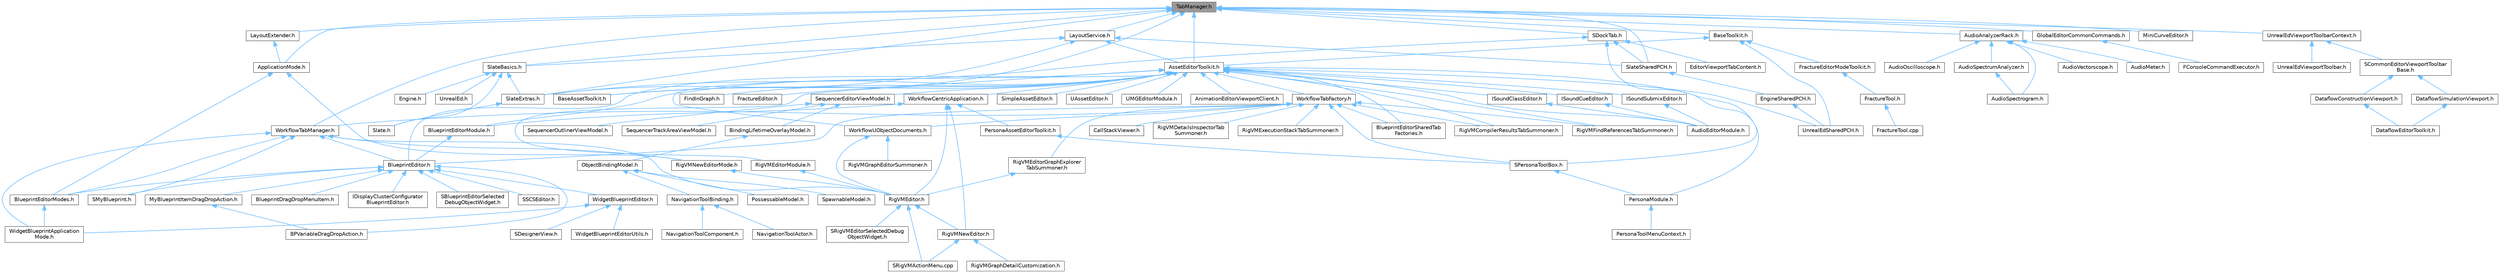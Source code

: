 digraph "TabManager.h"
{
 // INTERACTIVE_SVG=YES
 // LATEX_PDF_SIZE
  bgcolor="transparent";
  edge [fontname=Helvetica,fontsize=10,labelfontname=Helvetica,labelfontsize=10];
  node [fontname=Helvetica,fontsize=10,shape=box,height=0.2,width=0.4];
  Node1 [id="Node000001",label="TabManager.h",height=0.2,width=0.4,color="gray40", fillcolor="grey60", style="filled", fontcolor="black",tooltip=" "];
  Node1 -> Node2 [id="edge1_Node000001_Node000002",dir="back",color="steelblue1",style="solid",tooltip=" "];
  Node2 [id="Node000002",label="ApplicationMode.h",height=0.2,width=0.4,color="grey40", fillcolor="white", style="filled",URL="$df/d11/ApplicationMode_8h.html",tooltip=" "];
  Node2 -> Node3 [id="edge2_Node000002_Node000003",dir="back",color="steelblue1",style="solid",tooltip=" "];
  Node3 [id="Node000003",label="BlueprintEditorModes.h",height=0.2,width=0.4,color="grey40", fillcolor="white", style="filled",URL="$d9/d70/BlueprintEditorModes_8h.html",tooltip=" "];
  Node3 -> Node4 [id="edge3_Node000003_Node000004",dir="back",color="steelblue1",style="solid",tooltip=" "];
  Node4 [id="Node000004",label="WidgetBlueprintApplication\lMode.h",height=0.2,width=0.4,color="grey40", fillcolor="white", style="filled",URL="$d3/d40/WidgetBlueprintApplicationMode_8h.html",tooltip=" "];
  Node2 -> Node5 [id="edge4_Node000002_Node000005",dir="back",color="steelblue1",style="solid",tooltip=" "];
  Node5 [id="Node000005",label="RigVMNewEditorMode.h",height=0.2,width=0.4,color="grey40", fillcolor="white", style="filled",URL="$de/d0a/RigVMNewEditorMode_8h.html",tooltip=" "];
  Node5 -> Node6 [id="edge5_Node000005_Node000006",dir="back",color="steelblue1",style="solid",tooltip=" "];
  Node6 [id="Node000006",label="RigVMEditor.h",height=0.2,width=0.4,color="grey40", fillcolor="white", style="filled",URL="$d3/d13/RigVMEditor_8h.html",tooltip=" "];
  Node6 -> Node7 [id="edge6_Node000006_Node000007",dir="back",color="steelblue1",style="solid",tooltip=" "];
  Node7 [id="Node000007",label="RigVMNewEditor.h",height=0.2,width=0.4,color="grey40", fillcolor="white", style="filled",URL="$df/dd1/RigVMNewEditor_8h.html",tooltip=" "];
  Node7 -> Node8 [id="edge7_Node000007_Node000008",dir="back",color="steelblue1",style="solid",tooltip=" "];
  Node8 [id="Node000008",label="RigVMGraphDetailCustomization.h",height=0.2,width=0.4,color="grey40", fillcolor="white", style="filled",URL="$da/d8c/RigVMGraphDetailCustomization_8h.html",tooltip=" "];
  Node7 -> Node9 [id="edge8_Node000007_Node000009",dir="back",color="steelblue1",style="solid",tooltip=" "];
  Node9 [id="Node000009",label="SRigVMActionMenu.cpp",height=0.2,width=0.4,color="grey40", fillcolor="white", style="filled",URL="$dc/d4c/SRigVMActionMenu_8cpp.html",tooltip=" "];
  Node6 -> Node9 [id="edge9_Node000006_Node000009",dir="back",color="steelblue1",style="solid",tooltip=" "];
  Node6 -> Node10 [id="edge10_Node000006_Node000010",dir="back",color="steelblue1",style="solid",tooltip=" "];
  Node10 [id="Node000010",label="SRigVMEditorSelectedDebug\lObjectWidget.h",height=0.2,width=0.4,color="grey40", fillcolor="white", style="filled",URL="$d9/dcd/SRigVMEditorSelectedDebugObjectWidget_8h.html",tooltip=" "];
  Node1 -> Node11 [id="edge11_Node000001_Node000011",dir="back",color="steelblue1",style="solid",tooltip=" "];
  Node11 [id="Node000011",label="AssetEditorToolkit.h",height=0.2,width=0.4,color="grey40", fillcolor="white", style="filled",URL="$d9/d8b/AssetEditorToolkit_8h.html",tooltip=" "];
  Node11 -> Node12 [id="edge12_Node000011_Node000012",dir="back",color="steelblue1",style="solid",tooltip=" "];
  Node12 [id="Node000012",label="AnimationEditorViewportClient.h",height=0.2,width=0.4,color="grey40", fillcolor="white", style="filled",URL="$d1/d45/AnimationEditorViewportClient_8h.html",tooltip=" "];
  Node11 -> Node13 [id="edge13_Node000011_Node000013",dir="back",color="steelblue1",style="solid",tooltip=" "];
  Node13 [id="Node000013",label="AudioEditorModule.h",height=0.2,width=0.4,color="grey40", fillcolor="white", style="filled",URL="$d4/d28/AudioEditorModule_8h.html",tooltip=" "];
  Node11 -> Node14 [id="edge14_Node000011_Node000014",dir="back",color="steelblue1",style="solid",tooltip=" "];
  Node14 [id="Node000014",label="BaseAssetToolkit.h",height=0.2,width=0.4,color="grey40", fillcolor="white", style="filled",URL="$d4/d85/BaseAssetToolkit_8h.html",tooltip=" "];
  Node11 -> Node15 [id="edge15_Node000011_Node000015",dir="back",color="steelblue1",style="solid",tooltip=" "];
  Node15 [id="Node000015",label="BlueprintEditor.h",height=0.2,width=0.4,color="grey40", fillcolor="white", style="filled",URL="$df/d7d/BlueprintEditor_8h.html",tooltip=" "];
  Node15 -> Node16 [id="edge16_Node000015_Node000016",dir="back",color="steelblue1",style="solid",tooltip=" "];
  Node16 [id="Node000016",label="BPVariableDragDropAction.h",height=0.2,width=0.4,color="grey40", fillcolor="white", style="filled",URL="$dd/d23/BPVariableDragDropAction_8h.html",tooltip=" "];
  Node15 -> Node17 [id="edge17_Node000015_Node000017",dir="back",color="steelblue1",style="solid",tooltip=" "];
  Node17 [id="Node000017",label="BlueprintDragDropMenuItem.h",height=0.2,width=0.4,color="grey40", fillcolor="white", style="filled",URL="$dc/deb/BlueprintDragDropMenuItem_8h.html",tooltip=" "];
  Node15 -> Node3 [id="edge18_Node000015_Node000003",dir="back",color="steelblue1",style="solid",tooltip=" "];
  Node15 -> Node18 [id="edge19_Node000015_Node000018",dir="back",color="steelblue1",style="solid",tooltip=" "];
  Node18 [id="Node000018",label="IDisplayClusterConfigurator\lBlueprintEditor.h",height=0.2,width=0.4,color="grey40", fillcolor="white", style="filled",URL="$dd/d4b/IDisplayClusterConfiguratorBlueprintEditor_8h.html",tooltip=" "];
  Node15 -> Node19 [id="edge20_Node000015_Node000019",dir="back",color="steelblue1",style="solid",tooltip=" "];
  Node19 [id="Node000019",label="MyBlueprintItemDragDropAction.h",height=0.2,width=0.4,color="grey40", fillcolor="white", style="filled",URL="$da/d11/MyBlueprintItemDragDropAction_8h.html",tooltip=" "];
  Node19 -> Node16 [id="edge21_Node000019_Node000016",dir="back",color="steelblue1",style="solid",tooltip=" "];
  Node15 -> Node20 [id="edge22_Node000015_Node000020",dir="back",color="steelblue1",style="solid",tooltip=" "];
  Node20 [id="Node000020",label="SBlueprintEditorSelected\lDebugObjectWidget.h",height=0.2,width=0.4,color="grey40", fillcolor="white", style="filled",URL="$de/d6c/SBlueprintEditorSelectedDebugObjectWidget_8h.html",tooltip=" "];
  Node15 -> Node21 [id="edge23_Node000015_Node000021",dir="back",color="steelblue1",style="solid",tooltip=" "];
  Node21 [id="Node000021",label="SMyBlueprint.h",height=0.2,width=0.4,color="grey40", fillcolor="white", style="filled",URL="$d3/d34/SMyBlueprint_8h.html",tooltip=" "];
  Node15 -> Node22 [id="edge24_Node000015_Node000022",dir="back",color="steelblue1",style="solid",tooltip=" "];
  Node22 [id="Node000022",label="SSCSEditor.h",height=0.2,width=0.4,color="grey40", fillcolor="white", style="filled",URL="$d0/d2e/SSCSEditor_8h.html",tooltip=" "];
  Node15 -> Node23 [id="edge25_Node000015_Node000023",dir="back",color="steelblue1",style="solid",tooltip=" "];
  Node23 [id="Node000023",label="WidgetBlueprintEditor.h",height=0.2,width=0.4,color="grey40", fillcolor="white", style="filled",URL="$d6/d04/WidgetBlueprintEditor_8h.html",tooltip=" "];
  Node23 -> Node24 [id="edge26_Node000023_Node000024",dir="back",color="steelblue1",style="solid",tooltip=" "];
  Node24 [id="Node000024",label="SDesignerView.h",height=0.2,width=0.4,color="grey40", fillcolor="white", style="filled",URL="$d2/d14/SDesignerView_8h.html",tooltip=" "];
  Node23 -> Node4 [id="edge27_Node000023_Node000004",dir="back",color="steelblue1",style="solid",tooltip=" "];
  Node23 -> Node25 [id="edge28_Node000023_Node000025",dir="back",color="steelblue1",style="solid",tooltip=" "];
  Node25 [id="Node000025",label="WidgetBlueprintEditorUtils.h",height=0.2,width=0.4,color="grey40", fillcolor="white", style="filled",URL="$d9/df7/WidgetBlueprintEditorUtils_8h.html",tooltip=" "];
  Node11 -> Node26 [id="edge29_Node000011_Node000026",dir="back",color="steelblue1",style="solid",tooltip=" "];
  Node26 [id="Node000026",label="BlueprintEditorModule.h",height=0.2,width=0.4,color="grey40", fillcolor="white", style="filled",URL="$df/d39/BlueprintEditorModule_8h.html",tooltip=" "];
  Node26 -> Node15 [id="edge30_Node000026_Node000015",dir="back",color="steelblue1",style="solid",tooltip=" "];
  Node11 -> Node27 [id="edge31_Node000011_Node000027",dir="back",color="steelblue1",style="solid",tooltip=" "];
  Node27 [id="Node000027",label="BlueprintEditorSharedTab\lFactories.h",height=0.2,width=0.4,color="grey40", fillcolor="white", style="filled",URL="$d3/d15/BlueprintEditorSharedTabFactories_8h.html",tooltip=" "];
  Node11 -> Node28 [id="edge32_Node000011_Node000028",dir="back",color="steelblue1",style="solid",tooltip=" "];
  Node28 [id="Node000028",label="FindInGraph.h",height=0.2,width=0.4,color="grey40", fillcolor="white", style="filled",URL="$de/d36/FindInGraph_8h.html",tooltip=" "];
  Node11 -> Node29 [id="edge33_Node000011_Node000029",dir="back",color="steelblue1",style="solid",tooltip=" "];
  Node29 [id="Node000029",label="FractureEditor.h",height=0.2,width=0.4,color="grey40", fillcolor="white", style="filled",URL="$db/df2/FractureEditor_8h.html",tooltip=" "];
  Node11 -> Node30 [id="edge34_Node000011_Node000030",dir="back",color="steelblue1",style="solid",tooltip=" "];
  Node30 [id="Node000030",label="ISoundClassEditor.h",height=0.2,width=0.4,color="grey40", fillcolor="white", style="filled",URL="$de/db1/ISoundClassEditor_8h.html",tooltip=" "];
  Node30 -> Node13 [id="edge35_Node000030_Node000013",dir="back",color="steelblue1",style="solid",tooltip=" "];
  Node11 -> Node31 [id="edge36_Node000011_Node000031",dir="back",color="steelblue1",style="solid",tooltip=" "];
  Node31 [id="Node000031",label="ISoundCueEditor.h",height=0.2,width=0.4,color="grey40", fillcolor="white", style="filled",URL="$d6/d6a/ISoundCueEditor_8h.html",tooltip=" "];
  Node31 -> Node13 [id="edge37_Node000031_Node000013",dir="back",color="steelblue1",style="solid",tooltip=" "];
  Node11 -> Node32 [id="edge38_Node000011_Node000032",dir="back",color="steelblue1",style="solid",tooltip=" "];
  Node32 [id="Node000032",label="ISoundSubmixEditor.h",height=0.2,width=0.4,color="grey40", fillcolor="white", style="filled",URL="$dd/dca/ISoundSubmixEditor_8h.html",tooltip=" "];
  Node32 -> Node13 [id="edge39_Node000032_Node000013",dir="back",color="steelblue1",style="solid",tooltip=" "];
  Node11 -> Node33 [id="edge40_Node000011_Node000033",dir="back",color="steelblue1",style="solid",tooltip=" "];
  Node33 [id="Node000033",label="PersonaModule.h",height=0.2,width=0.4,color="grey40", fillcolor="white", style="filled",URL="$de/d74/PersonaModule_8h.html",tooltip=" "];
  Node33 -> Node34 [id="edge41_Node000033_Node000034",dir="back",color="steelblue1",style="solid",tooltip=" "];
  Node34 [id="Node000034",label="PersonaToolMenuContext.h",height=0.2,width=0.4,color="grey40", fillcolor="white", style="filled",URL="$d6/d6c/PersonaToolMenuContext_8h.html",tooltip=" "];
  Node11 -> Node35 [id="edge42_Node000011_Node000035",dir="back",color="steelblue1",style="solid",tooltip=" "];
  Node35 [id="Node000035",label="RigVMCompilerResultsTabSummoner.h",height=0.2,width=0.4,color="grey40", fillcolor="white", style="filled",URL="$dd/d05/RigVMCompilerResultsTabSummoner_8h.html",tooltip=" "];
  Node11 -> Node36 [id="edge43_Node000011_Node000036",dir="back",color="steelblue1",style="solid",tooltip=" "];
  Node36 [id="Node000036",label="RigVMEditorModule.h",height=0.2,width=0.4,color="grey40", fillcolor="white", style="filled",URL="$df/d47/RigVMEditorModule_8h.html",tooltip=" "];
  Node36 -> Node6 [id="edge44_Node000036_Node000006",dir="back",color="steelblue1",style="solid",tooltip=" "];
  Node11 -> Node37 [id="edge45_Node000011_Node000037",dir="back",color="steelblue1",style="solid",tooltip=" "];
  Node37 [id="Node000037",label="RigVMFindReferencesTabSummoner.h",height=0.2,width=0.4,color="grey40", fillcolor="white", style="filled",URL="$d5/d7d/RigVMFindReferencesTabSummoner_8h.html",tooltip=" "];
  Node11 -> Node38 [id="edge46_Node000011_Node000038",dir="back",color="steelblue1",style="solid",tooltip=" "];
  Node38 [id="Node000038",label="SequencerEditorViewModel.h",height=0.2,width=0.4,color="grey40", fillcolor="white", style="filled",URL="$da/d57/SequencerEditorViewModel_8h.html",tooltip=" "];
  Node38 -> Node39 [id="edge47_Node000038_Node000039",dir="back",color="steelblue1",style="solid",tooltip=" "];
  Node39 [id="Node000039",label="BindingLifetimeOverlayModel.h",height=0.2,width=0.4,color="grey40", fillcolor="white", style="filled",URL="$d2/d69/BindingLifetimeOverlayModel_8h.html",tooltip=" "];
  Node39 -> Node40 [id="edge48_Node000039_Node000040",dir="back",color="steelblue1",style="solid",tooltip=" "];
  Node40 [id="Node000040",label="ObjectBindingModel.h",height=0.2,width=0.4,color="grey40", fillcolor="white", style="filled",URL="$de/dbc/ObjectBindingModel_8h.html",tooltip=" "];
  Node40 -> Node41 [id="edge49_Node000040_Node000041",dir="back",color="steelblue1",style="solid",tooltip=" "];
  Node41 [id="Node000041",label="NavigationToolBinding.h",height=0.2,width=0.4,color="grey40", fillcolor="white", style="filled",URL="$d0/db5/NavigationToolBinding_8h.html",tooltip=" "];
  Node41 -> Node42 [id="edge50_Node000041_Node000042",dir="back",color="steelblue1",style="solid",tooltip=" "];
  Node42 [id="Node000042",label="NavigationToolActor.h",height=0.2,width=0.4,color="grey40", fillcolor="white", style="filled",URL="$d6/da8/NavigationToolActor_8h.html",tooltip=" "];
  Node41 -> Node43 [id="edge51_Node000041_Node000043",dir="back",color="steelblue1",style="solid",tooltip=" "];
  Node43 [id="Node000043",label="NavigationToolComponent.h",height=0.2,width=0.4,color="grey40", fillcolor="white", style="filled",URL="$d7/dfc/NavigationToolComponent_8h.html",tooltip=" "];
  Node40 -> Node44 [id="edge52_Node000040_Node000044",dir="back",color="steelblue1",style="solid",tooltip=" "];
  Node44 [id="Node000044",label="PossessableModel.h",height=0.2,width=0.4,color="grey40", fillcolor="white", style="filled",URL="$d5/d01/PossessableModel_8h.html",tooltip=" "];
  Node40 -> Node45 [id="edge53_Node000040_Node000045",dir="back",color="steelblue1",style="solid",tooltip=" "];
  Node45 [id="Node000045",label="SpawnableModel.h",height=0.2,width=0.4,color="grey40", fillcolor="white", style="filled",URL="$d0/dd5/SpawnableModel_8h.html",tooltip=" "];
  Node38 -> Node46 [id="edge54_Node000038_Node000046",dir="back",color="steelblue1",style="solid",tooltip=" "];
  Node46 [id="Node000046",label="SequencerOutlinerViewModel.h",height=0.2,width=0.4,color="grey40", fillcolor="white", style="filled",URL="$da/d12/SequencerOutlinerViewModel_8h.html",tooltip=" "];
  Node38 -> Node47 [id="edge55_Node000038_Node000047",dir="back",color="steelblue1",style="solid",tooltip=" "];
  Node47 [id="Node000047",label="SequencerTrackAreaViewModel.h",height=0.2,width=0.4,color="grey40", fillcolor="white", style="filled",URL="$d9/dd2/SequencerTrackAreaViewModel_8h.html",tooltip=" "];
  Node11 -> Node48 [id="edge56_Node000011_Node000048",dir="back",color="steelblue1",style="solid",tooltip=" "];
  Node48 [id="Node000048",label="SimpleAssetEditor.h",height=0.2,width=0.4,color="grey40", fillcolor="white", style="filled",URL="$da/d6e/SimpleAssetEditor_8h.html",tooltip=" "];
  Node11 -> Node49 [id="edge57_Node000011_Node000049",dir="back",color="steelblue1",style="solid",tooltip=" "];
  Node49 [id="Node000049",label="UAssetEditor.h",height=0.2,width=0.4,color="grey40", fillcolor="white", style="filled",URL="$da/dda/UAssetEditor_8h.html",tooltip=" "];
  Node11 -> Node50 [id="edge58_Node000011_Node000050",dir="back",color="steelblue1",style="solid",tooltip=" "];
  Node50 [id="Node000050",label="UMGEditorModule.h",height=0.2,width=0.4,color="grey40", fillcolor="white", style="filled",URL="$db/d6a/UMGEditorModule_8h.html",tooltip=" "];
  Node11 -> Node51 [id="edge59_Node000011_Node000051",dir="back",color="steelblue1",style="solid",tooltip=" "];
  Node51 [id="Node000051",label="UnrealEdSharedPCH.h",height=0.2,width=0.4,color="grey40", fillcolor="white", style="filled",URL="$d1/de6/UnrealEdSharedPCH_8h.html",tooltip=" "];
  Node11 -> Node52 [id="edge60_Node000011_Node000052",dir="back",color="steelblue1",style="solid",tooltip=" "];
  Node52 [id="Node000052",label="WorkflowCentricApplication.h",height=0.2,width=0.4,color="grey40", fillcolor="white", style="filled",URL="$dc/dc7/WorkflowCentricApplication_8h.html",tooltip=" "];
  Node52 -> Node26 [id="edge61_Node000052_Node000026",dir="back",color="steelblue1",style="solid",tooltip=" "];
  Node52 -> Node53 [id="edge62_Node000052_Node000053",dir="back",color="steelblue1",style="solid",tooltip=" "];
  Node53 [id="Node000053",label="PersonaAssetEditorToolkit.h",height=0.2,width=0.4,color="grey40", fillcolor="white", style="filled",URL="$df/db8/PersonaAssetEditorToolkit_8h.html",tooltip=" "];
  Node53 -> Node54 [id="edge63_Node000053_Node000054",dir="back",color="steelblue1",style="solid",tooltip=" "];
  Node54 [id="Node000054",label="SPersonaToolBox.h",height=0.2,width=0.4,color="grey40", fillcolor="white", style="filled",URL="$d3/d1c/SPersonaToolBox_8h.html",tooltip=" "];
  Node54 -> Node33 [id="edge64_Node000054_Node000033",dir="back",color="steelblue1",style="solid",tooltip=" "];
  Node52 -> Node6 [id="edge65_Node000052_Node000006",dir="back",color="steelblue1",style="solid",tooltip=" "];
  Node52 -> Node7 [id="edge66_Node000052_Node000007",dir="back",color="steelblue1",style="solid",tooltip=" "];
  Node11 -> Node55 [id="edge67_Node000011_Node000055",dir="back",color="steelblue1",style="solid",tooltip=" "];
  Node55 [id="Node000055",label="WorkflowTabFactory.h",height=0.2,width=0.4,color="grey40", fillcolor="white", style="filled",URL="$d9/dfb/WorkflowTabFactory_8h.html",tooltip=" "];
  Node55 -> Node15 [id="edge68_Node000055_Node000015",dir="back",color="steelblue1",style="solid",tooltip=" "];
  Node55 -> Node27 [id="edge69_Node000055_Node000027",dir="back",color="steelblue1",style="solid",tooltip=" "];
  Node55 -> Node56 [id="edge70_Node000055_Node000056",dir="back",color="steelblue1",style="solid",tooltip=" "];
  Node56 [id="Node000056",label="CallStackViewer.h",height=0.2,width=0.4,color="grey40", fillcolor="white", style="filled",URL="$db/dc3/CallStackViewer_8h.html",tooltip=" "];
  Node55 -> Node35 [id="edge71_Node000055_Node000035",dir="back",color="steelblue1",style="solid",tooltip=" "];
  Node55 -> Node57 [id="edge72_Node000055_Node000057",dir="back",color="steelblue1",style="solid",tooltip=" "];
  Node57 [id="Node000057",label="RigVMDetailsInspectorTab\lSummoner.h",height=0.2,width=0.4,color="grey40", fillcolor="white", style="filled",URL="$dc/d66/RigVMDetailsInspectorTabSummoner_8h.html",tooltip=" "];
  Node55 -> Node58 [id="edge73_Node000055_Node000058",dir="back",color="steelblue1",style="solid",tooltip=" "];
  Node58 [id="Node000058",label="RigVMEditorGraphExplorer\lTabSummoner.h",height=0.2,width=0.4,color="grey40", fillcolor="white", style="filled",URL="$d7/de4/RigVMEditorGraphExplorerTabSummoner_8h.html",tooltip=" "];
  Node58 -> Node6 [id="edge74_Node000058_Node000006",dir="back",color="steelblue1",style="solid",tooltip=" "];
  Node55 -> Node59 [id="edge75_Node000055_Node000059",dir="back",color="steelblue1",style="solid",tooltip=" "];
  Node59 [id="Node000059",label="RigVMExecutionStackTabSummoner.h",height=0.2,width=0.4,color="grey40", fillcolor="white", style="filled",URL="$dd/d34/RigVMExecutionStackTabSummoner_8h.html",tooltip=" "];
  Node55 -> Node37 [id="edge76_Node000055_Node000037",dir="back",color="steelblue1",style="solid",tooltip=" "];
  Node55 -> Node54 [id="edge77_Node000055_Node000054",dir="back",color="steelblue1",style="solid",tooltip=" "];
  Node55 -> Node60 [id="edge78_Node000055_Node000060",dir="back",color="steelblue1",style="solid",tooltip=" "];
  Node60 [id="Node000060",label="WorkflowTabManager.h",height=0.2,width=0.4,color="grey40", fillcolor="white", style="filled",URL="$d7/d36/WorkflowTabManager_8h.html",tooltip=" "];
  Node60 -> Node15 [id="edge79_Node000060_Node000015",dir="back",color="steelblue1",style="solid",tooltip=" "];
  Node60 -> Node3 [id="edge80_Node000060_Node000003",dir="back",color="steelblue1",style="solid",tooltip=" "];
  Node60 -> Node6 [id="edge81_Node000060_Node000006",dir="back",color="steelblue1",style="solid",tooltip=" "];
  Node60 -> Node5 [id="edge82_Node000060_Node000005",dir="back",color="steelblue1",style="solid",tooltip=" "];
  Node60 -> Node21 [id="edge83_Node000060_Node000021",dir="back",color="steelblue1",style="solid",tooltip=" "];
  Node60 -> Node4 [id="edge84_Node000060_Node000004",dir="back",color="steelblue1",style="solid",tooltip=" "];
  Node55 -> Node61 [id="edge85_Node000055_Node000061",dir="back",color="steelblue1",style="solid",tooltip=" "];
  Node61 [id="Node000061",label="WorkflowUObjectDocuments.h",height=0.2,width=0.4,color="grey40", fillcolor="white", style="filled",URL="$d1/db5/WorkflowUObjectDocuments_8h.html",tooltip=" "];
  Node61 -> Node6 [id="edge86_Node000061_Node000006",dir="back",color="steelblue1",style="solid",tooltip=" "];
  Node61 -> Node62 [id="edge87_Node000061_Node000062",dir="back",color="steelblue1",style="solid",tooltip=" "];
  Node62 [id="Node000062",label="RigVMGraphEditorSummoner.h",height=0.2,width=0.4,color="grey40", fillcolor="white", style="filled",URL="$db/d30/RigVMGraphEditorSummoner_8h.html",tooltip=" "];
  Node11 -> Node61 [id="edge88_Node000011_Node000061",dir="back",color="steelblue1",style="solid",tooltip=" "];
  Node1 -> Node63 [id="edge89_Node000001_Node000063",dir="back",color="steelblue1",style="solid",tooltip=" "];
  Node63 [id="Node000063",label="AudioAnalyzerRack.h",height=0.2,width=0.4,color="grey40", fillcolor="white", style="filled",URL="$d1/d25/AudioAnalyzerRack_8h.html",tooltip=" "];
  Node63 -> Node64 [id="edge90_Node000063_Node000064",dir="back",color="steelblue1",style="solid",tooltip=" "];
  Node64 [id="Node000064",label="AudioMeter.h",height=0.2,width=0.4,color="grey40", fillcolor="white", style="filled",URL="$de/db0/AudioMeter_8h.html",tooltip=" "];
  Node63 -> Node65 [id="edge91_Node000063_Node000065",dir="back",color="steelblue1",style="solid",tooltip=" "];
  Node65 [id="Node000065",label="AudioOscilloscope.h",height=0.2,width=0.4,color="grey40", fillcolor="white", style="filled",URL="$d5/d81/AudioOscilloscope_8h.html",tooltip=" "];
  Node63 -> Node66 [id="edge92_Node000063_Node000066",dir="back",color="steelblue1",style="solid",tooltip=" "];
  Node66 [id="Node000066",label="AudioSpectrogram.h",height=0.2,width=0.4,color="grey40", fillcolor="white", style="filled",URL="$de/d47/AudioSpectrogram_8h.html",tooltip=" "];
  Node63 -> Node67 [id="edge93_Node000063_Node000067",dir="back",color="steelblue1",style="solid",tooltip=" "];
  Node67 [id="Node000067",label="AudioSpectrumAnalyzer.h",height=0.2,width=0.4,color="grey40", fillcolor="white", style="filled",URL="$de/dae/AudioSpectrumAnalyzer_8h.html",tooltip=" "];
  Node67 -> Node66 [id="edge94_Node000067_Node000066",dir="back",color="steelblue1",style="solid",tooltip=" "];
  Node63 -> Node68 [id="edge95_Node000063_Node000068",dir="back",color="steelblue1",style="solid",tooltip=" "];
  Node68 [id="Node000068",label="AudioVectorscope.h",height=0.2,width=0.4,color="grey40", fillcolor="white", style="filled",URL="$d8/d00/AudioVectorscope_8h.html",tooltip=" "];
  Node1 -> Node14 [id="edge96_Node000001_Node000014",dir="back",color="steelblue1",style="solid",tooltip=" "];
  Node1 -> Node69 [id="edge97_Node000001_Node000069",dir="back",color="steelblue1",style="solid",tooltip=" "];
  Node69 [id="Node000069",label="BaseToolkit.h",height=0.2,width=0.4,color="grey40", fillcolor="white", style="filled",URL="$db/d07/BaseToolkit_8h.html",tooltip=" "];
  Node69 -> Node11 [id="edge98_Node000069_Node000011",dir="back",color="steelblue1",style="solid",tooltip=" "];
  Node69 -> Node70 [id="edge99_Node000069_Node000070",dir="back",color="steelblue1",style="solid",tooltip=" "];
  Node70 [id="Node000070",label="FractureEditorModeToolkit.h",height=0.2,width=0.4,color="grey40", fillcolor="white", style="filled",URL="$da/d01/FractureEditorModeToolkit_8h.html",tooltip=" "];
  Node70 -> Node71 [id="edge100_Node000070_Node000071",dir="back",color="steelblue1",style="solid",tooltip=" "];
  Node71 [id="Node000071",label="FractureTool.h",height=0.2,width=0.4,color="grey40", fillcolor="white", style="filled",URL="$d4/d30/FractureTool_8h.html",tooltip=" "];
  Node71 -> Node72 [id="edge101_Node000071_Node000072",dir="back",color="steelblue1",style="solid",tooltip=" "];
  Node72 [id="Node000072",label="FractureTool.cpp",height=0.2,width=0.4,color="grey40", fillcolor="white", style="filled",URL="$dc/d9a/FractureTool_8cpp.html",tooltip=" "];
  Node69 -> Node51 [id="edge102_Node000069_Node000051",dir="back",color="steelblue1",style="solid",tooltip=" "];
  Node1 -> Node73 [id="edge103_Node000001_Node000073",dir="back",color="steelblue1",style="solid",tooltip=" "];
  Node73 [id="Node000073",label="GlobalEditorCommonCommands.h",height=0.2,width=0.4,color="grey40", fillcolor="white", style="filled",URL="$d3/d5f/GlobalEditorCommonCommands_8h.html",tooltip=" "];
  Node73 -> Node74 [id="edge104_Node000073_Node000074",dir="back",color="steelblue1",style="solid",tooltip=" "];
  Node74 [id="Node000074",label="FConsoleCommandExecutor.h",height=0.2,width=0.4,color="grey40", fillcolor="white", style="filled",URL="$d4/db0/FConsoleCommandExecutor_8h.html",tooltip=" "];
  Node1 -> Node75 [id="edge105_Node000001_Node000075",dir="back",color="steelblue1",style="solid",tooltip=" "];
  Node75 [id="Node000075",label="LayoutExtender.h",height=0.2,width=0.4,color="grey40", fillcolor="white", style="filled",URL="$d8/d91/LayoutExtender_8h.html",tooltip=" "];
  Node75 -> Node2 [id="edge106_Node000075_Node000002",dir="back",color="steelblue1",style="solid",tooltip=" "];
  Node1 -> Node76 [id="edge107_Node000001_Node000076",dir="back",color="steelblue1",style="solid",tooltip=" "];
  Node76 [id="Node000076",label="LayoutService.h",height=0.2,width=0.4,color="grey40", fillcolor="white", style="filled",URL="$d5/d81/LayoutService_8h.html",tooltip=" "];
  Node76 -> Node11 [id="edge108_Node000076_Node000011",dir="back",color="steelblue1",style="solid",tooltip=" "];
  Node76 -> Node77 [id="edge109_Node000076_Node000077",dir="back",color="steelblue1",style="solid",tooltip=" "];
  Node77 [id="Node000077",label="SlateBasics.h",height=0.2,width=0.4,color="grey40", fillcolor="white", style="filled",URL="$da/d2f/SlateBasics_8h.html",tooltip=" "];
  Node77 -> Node78 [id="edge110_Node000077_Node000078",dir="back",color="steelblue1",style="solid",tooltip=" "];
  Node78 [id="Node000078",label="Engine.h",height=0.2,width=0.4,color="grey40", fillcolor="white", style="filled",URL="$d1/d34/Public_2Engine_8h.html",tooltip=" "];
  Node77 -> Node79 [id="edge111_Node000077_Node000079",dir="back",color="steelblue1",style="solid",tooltip=" "];
  Node79 [id="Node000079",label="Slate.h",height=0.2,width=0.4,color="grey40", fillcolor="white", style="filled",URL="$d2/dc0/Slate_8h.html",tooltip=" "];
  Node77 -> Node80 [id="edge112_Node000077_Node000080",dir="back",color="steelblue1",style="solid",tooltip=" "];
  Node80 [id="Node000080",label="SlateExtras.h",height=0.2,width=0.4,color="grey40", fillcolor="white", style="filled",URL="$d8/dec/SlateExtras_8h.html",tooltip=" "];
  Node80 -> Node79 [id="edge113_Node000080_Node000079",dir="back",color="steelblue1",style="solid",tooltip=" "];
  Node77 -> Node81 [id="edge114_Node000077_Node000081",dir="back",color="steelblue1",style="solid",tooltip=" "];
  Node81 [id="Node000081",label="UnrealEd.h",height=0.2,width=0.4,color="grey40", fillcolor="white", style="filled",URL="$d2/d5f/UnrealEd_8h.html",tooltip=" "];
  Node76 -> Node80 [id="edge115_Node000076_Node000080",dir="back",color="steelblue1",style="solid",tooltip=" "];
  Node76 -> Node82 [id="edge116_Node000076_Node000082",dir="back",color="steelblue1",style="solid",tooltip=" "];
  Node82 [id="Node000082",label="SlateSharedPCH.h",height=0.2,width=0.4,color="grey40", fillcolor="white", style="filled",URL="$d1/dfc/SlateSharedPCH_8h.html",tooltip=" "];
  Node82 -> Node83 [id="edge117_Node000082_Node000083",dir="back",color="steelblue1",style="solid",tooltip=" "];
  Node83 [id="Node000083",label="EngineSharedPCH.h",height=0.2,width=0.4,color="grey40", fillcolor="white", style="filled",URL="$dc/dbb/EngineSharedPCH_8h.html",tooltip=" "];
  Node83 -> Node51 [id="edge118_Node000083_Node000051",dir="back",color="steelblue1",style="solid",tooltip=" "];
  Node1 -> Node84 [id="edge119_Node000001_Node000084",dir="back",color="steelblue1",style="solid",tooltip=" "];
  Node84 [id="Node000084",label="MiniCurveEditor.h",height=0.2,width=0.4,color="grey40", fillcolor="white", style="filled",URL="$d7/dad/MiniCurveEditor_8h.html",tooltip=" "];
  Node1 -> Node85 [id="edge120_Node000001_Node000085",dir="back",color="steelblue1",style="solid",tooltip=" "];
  Node85 [id="Node000085",label="SDockTab.h",height=0.2,width=0.4,color="grey40", fillcolor="white", style="filled",URL="$d2/d6f/SDockTab_8h.html",tooltip=" "];
  Node85 -> Node86 [id="edge121_Node000085_Node000086",dir="back",color="steelblue1",style="solid",tooltip=" "];
  Node86 [id="Node000086",label="EditorViewportTabContent.h",height=0.2,width=0.4,color="grey40", fillcolor="white", style="filled",URL="$d9/da4/EditorViewportTabContent_8h.html",tooltip=" "];
  Node85 -> Node54 [id="edge122_Node000085_Node000054",dir="back",color="steelblue1",style="solid",tooltip=" "];
  Node85 -> Node80 [id="edge123_Node000085_Node000080",dir="back",color="steelblue1",style="solid",tooltip=" "];
  Node85 -> Node82 [id="edge124_Node000085_Node000082",dir="back",color="steelblue1",style="solid",tooltip=" "];
  Node1 -> Node77 [id="edge125_Node000001_Node000077",dir="back",color="steelblue1",style="solid",tooltip=" "];
  Node1 -> Node80 [id="edge126_Node000001_Node000080",dir="back",color="steelblue1",style="solid",tooltip=" "];
  Node1 -> Node82 [id="edge127_Node000001_Node000082",dir="back",color="steelblue1",style="solid",tooltip=" "];
  Node1 -> Node87 [id="edge128_Node000001_Node000087",dir="back",color="steelblue1",style="solid",tooltip=" "];
  Node87 [id="Node000087",label="UnrealEdViewportToolbarContext.h",height=0.2,width=0.4,color="grey40", fillcolor="white", style="filled",URL="$d0/d9d/UnrealEdViewportToolbarContext_8h.html",tooltip=" "];
  Node87 -> Node88 [id="edge129_Node000087_Node000088",dir="back",color="steelblue1",style="solid",tooltip=" "];
  Node88 [id="Node000088",label="SCommonEditorViewportToolbar\lBase.h",height=0.2,width=0.4,color="grey40", fillcolor="white", style="filled",URL="$d0/d79/SCommonEditorViewportToolbarBase_8h.html",tooltip=" "];
  Node88 -> Node89 [id="edge130_Node000088_Node000089",dir="back",color="steelblue1",style="solid",tooltip=" "];
  Node89 [id="Node000089",label="DataflowConstructionViewport.h",height=0.2,width=0.4,color="grey40", fillcolor="white", style="filled",URL="$de/d97/DataflowConstructionViewport_8h.html",tooltip=" "];
  Node89 -> Node90 [id="edge131_Node000089_Node000090",dir="back",color="steelblue1",style="solid",tooltip=" "];
  Node90 [id="Node000090",label="DataflowEditorToolkit.h",height=0.2,width=0.4,color="grey40", fillcolor="white", style="filled",URL="$d8/d80/DataflowEditorToolkit_8h.html",tooltip=" "];
  Node88 -> Node91 [id="edge132_Node000088_Node000091",dir="back",color="steelblue1",style="solid",tooltip=" "];
  Node91 [id="Node000091",label="DataflowSimulationViewport.h",height=0.2,width=0.4,color="grey40", fillcolor="white", style="filled",URL="$d5/d71/DataflowSimulationViewport_8h.html",tooltip=" "];
  Node91 -> Node90 [id="edge133_Node000091_Node000090",dir="back",color="steelblue1",style="solid",tooltip=" "];
  Node87 -> Node92 [id="edge134_Node000087_Node000092",dir="back",color="steelblue1",style="solid",tooltip=" "];
  Node92 [id="Node000092",label="UnrealEdViewportToolbar.h",height=0.2,width=0.4,color="grey40", fillcolor="white", style="filled",URL="$d2/d18/UnrealEdViewportToolbar_8h.html",tooltip=" "];
  Node1 -> Node60 [id="edge135_Node000001_Node000060",dir="back",color="steelblue1",style="solid",tooltip=" "];
}
